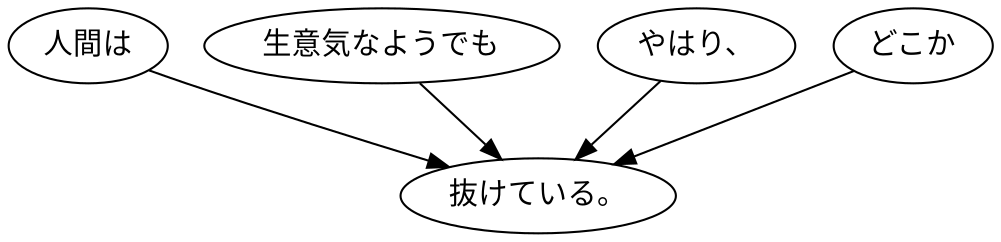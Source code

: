 digraph graph7342 {
	node0 [label="人間は"];
	node1 [label="生意気なようでも"];
	node2 [label="やはり、"];
	node3 [label="どこか"];
	node4 [label="抜けている。"];
	node0 -> node4;
	node1 -> node4;
	node2 -> node4;
	node3 -> node4;
}
